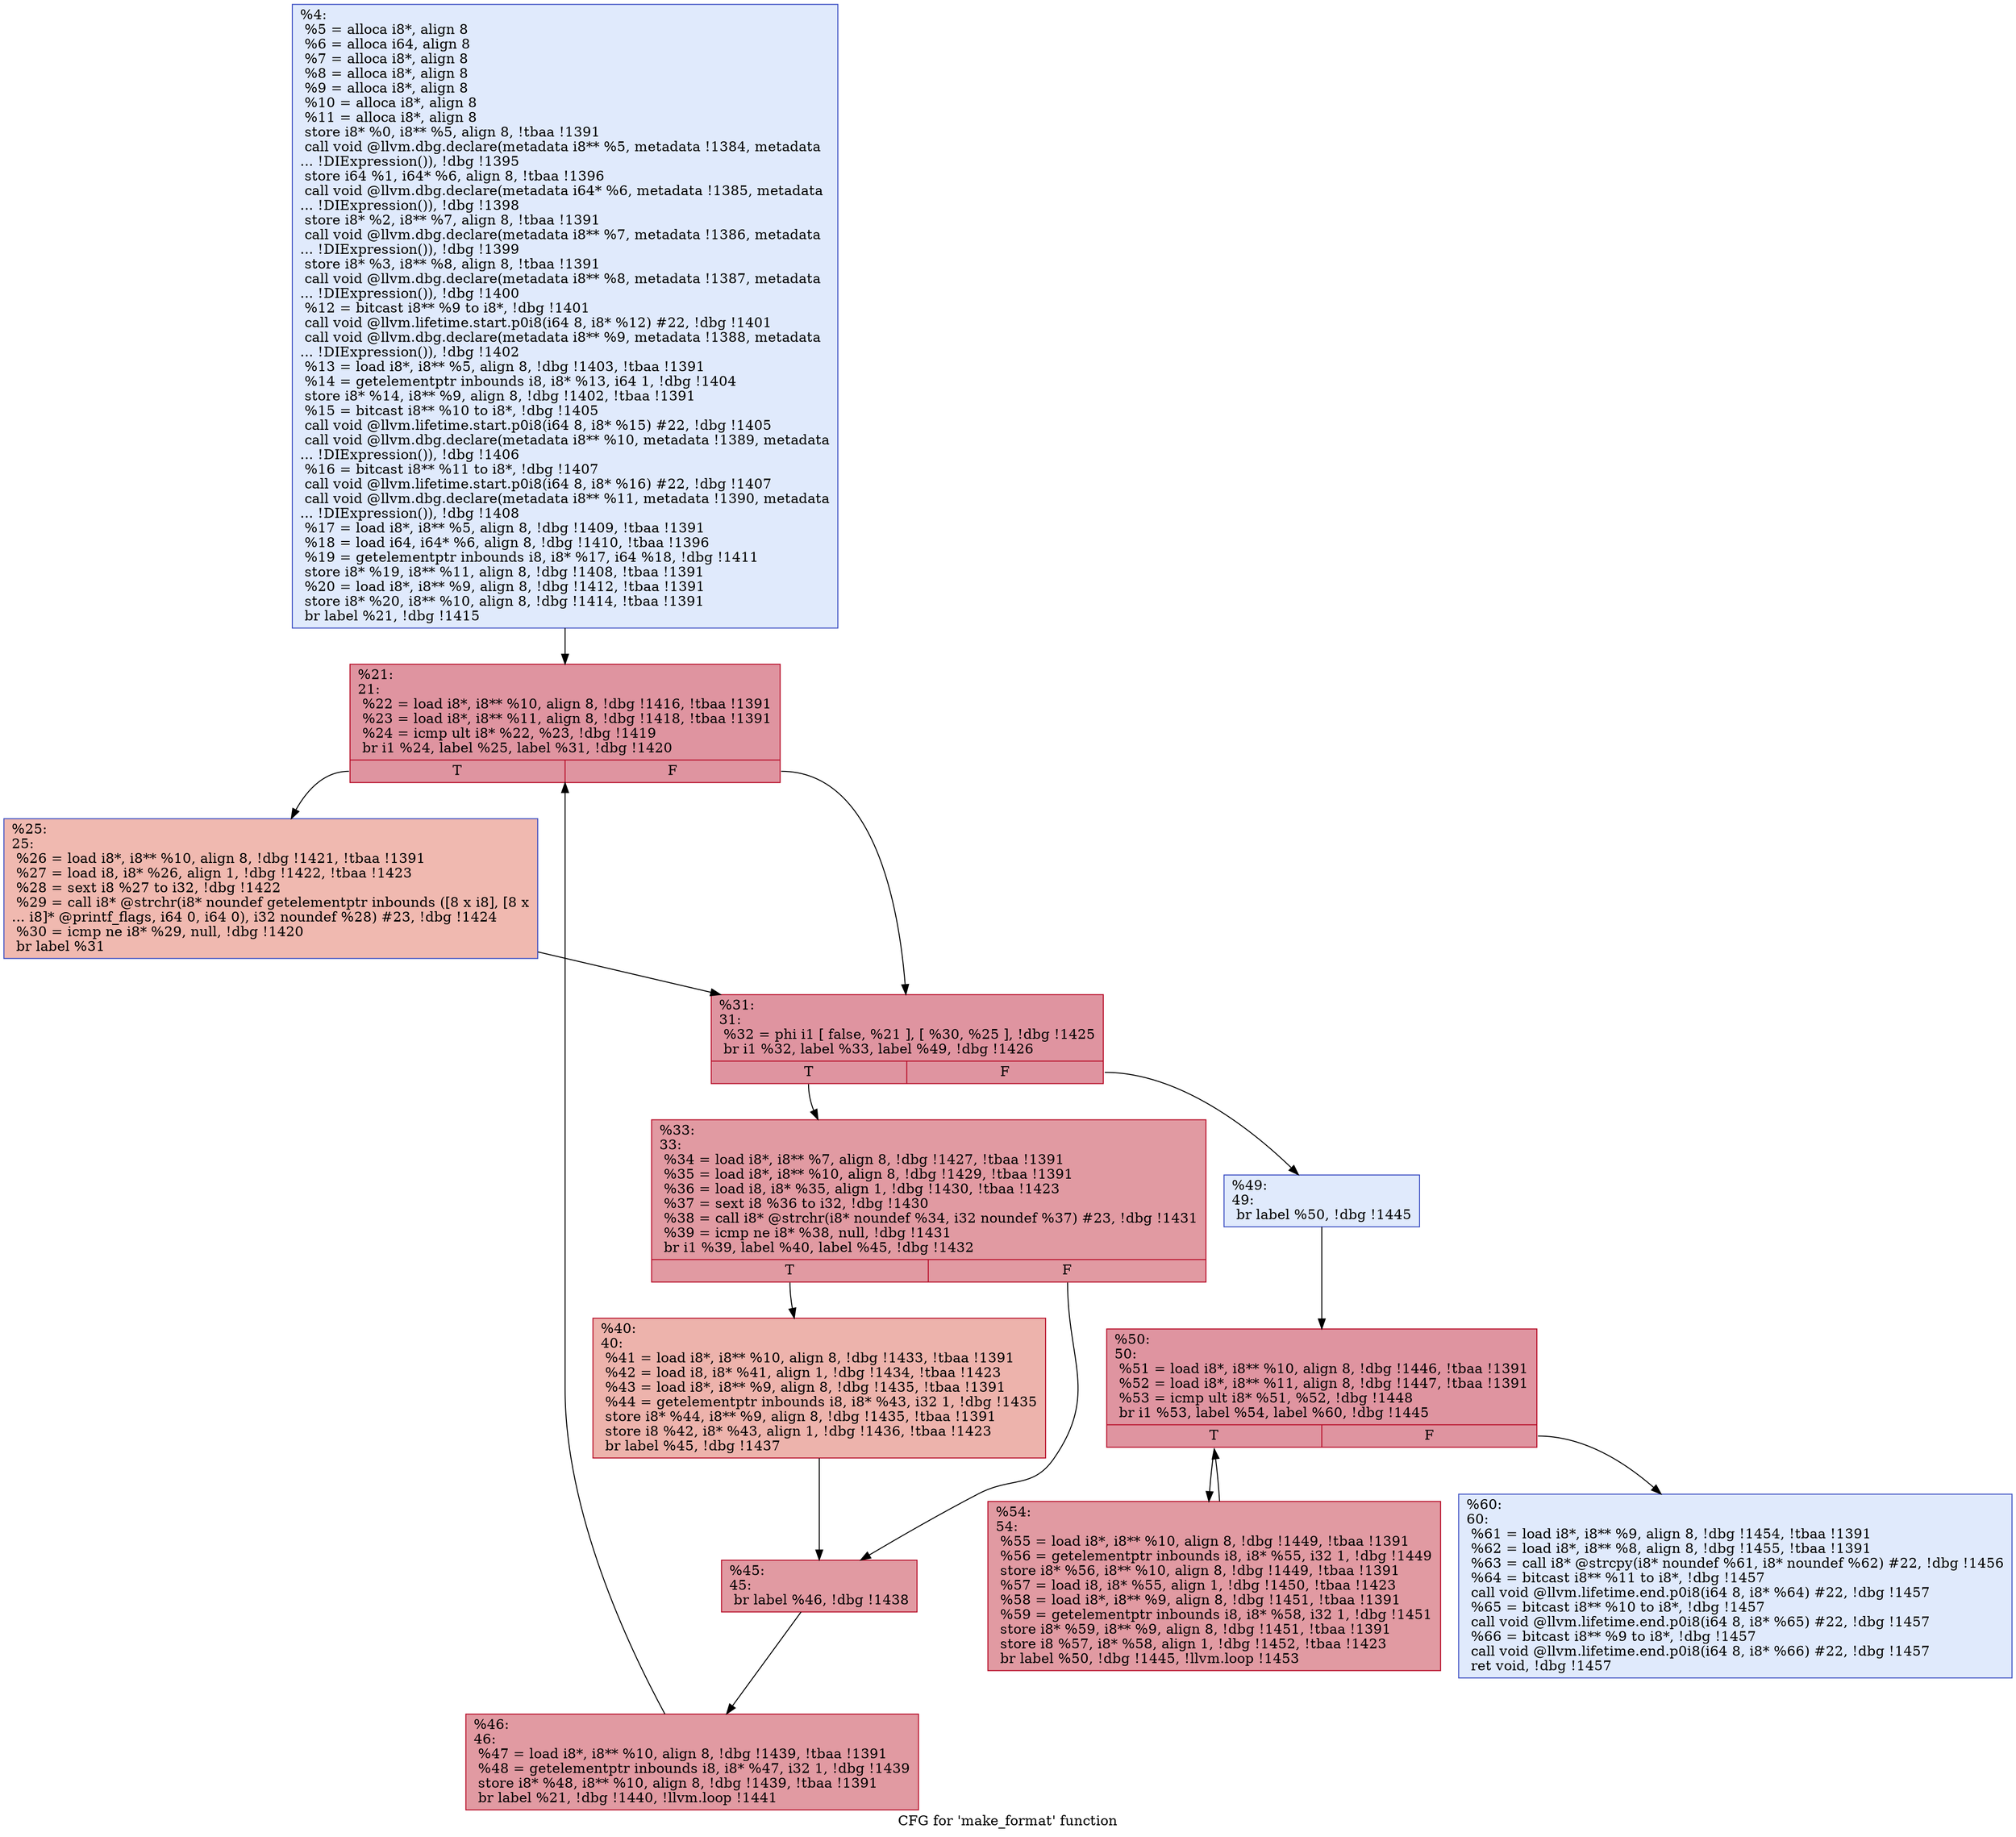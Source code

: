 digraph "CFG for 'make_format' function" {
	label="CFG for 'make_format' function";

	Node0x16753c0 [shape=record,color="#3d50c3ff", style=filled, fillcolor="#b9d0f970",label="{%4:\l  %5 = alloca i8*, align 8\l  %6 = alloca i64, align 8\l  %7 = alloca i8*, align 8\l  %8 = alloca i8*, align 8\l  %9 = alloca i8*, align 8\l  %10 = alloca i8*, align 8\l  %11 = alloca i8*, align 8\l  store i8* %0, i8** %5, align 8, !tbaa !1391\l  call void @llvm.dbg.declare(metadata i8** %5, metadata !1384, metadata\l... !DIExpression()), !dbg !1395\l  store i64 %1, i64* %6, align 8, !tbaa !1396\l  call void @llvm.dbg.declare(metadata i64* %6, metadata !1385, metadata\l... !DIExpression()), !dbg !1398\l  store i8* %2, i8** %7, align 8, !tbaa !1391\l  call void @llvm.dbg.declare(metadata i8** %7, metadata !1386, metadata\l... !DIExpression()), !dbg !1399\l  store i8* %3, i8** %8, align 8, !tbaa !1391\l  call void @llvm.dbg.declare(metadata i8** %8, metadata !1387, metadata\l... !DIExpression()), !dbg !1400\l  %12 = bitcast i8** %9 to i8*, !dbg !1401\l  call void @llvm.lifetime.start.p0i8(i64 8, i8* %12) #22, !dbg !1401\l  call void @llvm.dbg.declare(metadata i8** %9, metadata !1388, metadata\l... !DIExpression()), !dbg !1402\l  %13 = load i8*, i8** %5, align 8, !dbg !1403, !tbaa !1391\l  %14 = getelementptr inbounds i8, i8* %13, i64 1, !dbg !1404\l  store i8* %14, i8** %9, align 8, !dbg !1402, !tbaa !1391\l  %15 = bitcast i8** %10 to i8*, !dbg !1405\l  call void @llvm.lifetime.start.p0i8(i64 8, i8* %15) #22, !dbg !1405\l  call void @llvm.dbg.declare(metadata i8** %10, metadata !1389, metadata\l... !DIExpression()), !dbg !1406\l  %16 = bitcast i8** %11 to i8*, !dbg !1407\l  call void @llvm.lifetime.start.p0i8(i64 8, i8* %16) #22, !dbg !1407\l  call void @llvm.dbg.declare(metadata i8** %11, metadata !1390, metadata\l... !DIExpression()), !dbg !1408\l  %17 = load i8*, i8** %5, align 8, !dbg !1409, !tbaa !1391\l  %18 = load i64, i64* %6, align 8, !dbg !1410, !tbaa !1396\l  %19 = getelementptr inbounds i8, i8* %17, i64 %18, !dbg !1411\l  store i8* %19, i8** %11, align 8, !dbg !1408, !tbaa !1391\l  %20 = load i8*, i8** %9, align 8, !dbg !1412, !tbaa !1391\l  store i8* %20, i8** %10, align 8, !dbg !1414, !tbaa !1391\l  br label %21, !dbg !1415\l}"];
	Node0x16753c0 -> Node0x16765d0;
	Node0x16765d0 [shape=record,color="#b70d28ff", style=filled, fillcolor="#b70d2870",label="{%21:\l21:                                               \l  %22 = load i8*, i8** %10, align 8, !dbg !1416, !tbaa !1391\l  %23 = load i8*, i8** %11, align 8, !dbg !1418, !tbaa !1391\l  %24 = icmp ult i8* %22, %23, !dbg !1419\l  br i1 %24, label %25, label %31, !dbg !1420\l|{<s0>T|<s1>F}}"];
	Node0x16765d0:s0 -> Node0x1676620;
	Node0x16765d0:s1 -> Node0x1676670;
	Node0x1676620 [shape=record,color="#3d50c3ff", style=filled, fillcolor="#de614d70",label="{%25:\l25:                                               \l  %26 = load i8*, i8** %10, align 8, !dbg !1421, !tbaa !1391\l  %27 = load i8, i8* %26, align 1, !dbg !1422, !tbaa !1423\l  %28 = sext i8 %27 to i32, !dbg !1422\l  %29 = call i8* @strchr(i8* noundef getelementptr inbounds ([8 x i8], [8 x\l... i8]* @printf_flags, i64 0, i64 0), i32 noundef %28) #23, !dbg !1424\l  %30 = icmp ne i8* %29, null, !dbg !1420\l  br label %31\l}"];
	Node0x1676620 -> Node0x1676670;
	Node0x1676670 [shape=record,color="#b70d28ff", style=filled, fillcolor="#b70d2870",label="{%31:\l31:                                               \l  %32 = phi i1 [ false, %21 ], [ %30, %25 ], !dbg !1425\l  br i1 %32, label %33, label %49, !dbg !1426\l|{<s0>T|<s1>F}}"];
	Node0x1676670:s0 -> Node0x16766c0;
	Node0x1676670:s1 -> Node0x1676800;
	Node0x16766c0 [shape=record,color="#b70d28ff", style=filled, fillcolor="#bb1b2c70",label="{%33:\l33:                                               \l  %34 = load i8*, i8** %7, align 8, !dbg !1427, !tbaa !1391\l  %35 = load i8*, i8** %10, align 8, !dbg !1429, !tbaa !1391\l  %36 = load i8, i8* %35, align 1, !dbg !1430, !tbaa !1423\l  %37 = sext i8 %36 to i32, !dbg !1430\l  %38 = call i8* @strchr(i8* noundef %34, i32 noundef %37) #23, !dbg !1431\l  %39 = icmp ne i8* %38, null, !dbg !1431\l  br i1 %39, label %40, label %45, !dbg !1432\l|{<s0>T|<s1>F}}"];
	Node0x16766c0:s0 -> Node0x1676710;
	Node0x16766c0:s1 -> Node0x1676760;
	Node0x1676710 [shape=record,color="#b70d28ff", style=filled, fillcolor="#d6524470",label="{%40:\l40:                                               \l  %41 = load i8*, i8** %10, align 8, !dbg !1433, !tbaa !1391\l  %42 = load i8, i8* %41, align 1, !dbg !1434, !tbaa !1423\l  %43 = load i8*, i8** %9, align 8, !dbg !1435, !tbaa !1391\l  %44 = getelementptr inbounds i8, i8* %43, i32 1, !dbg !1435\l  store i8* %44, i8** %9, align 8, !dbg !1435, !tbaa !1391\l  store i8 %42, i8* %43, align 1, !dbg !1436, !tbaa !1423\l  br label %45, !dbg !1437\l}"];
	Node0x1676710 -> Node0x1676760;
	Node0x1676760 [shape=record,color="#b70d28ff", style=filled, fillcolor="#bb1b2c70",label="{%45:\l45:                                               \l  br label %46, !dbg !1438\l}"];
	Node0x1676760 -> Node0x16767b0;
	Node0x16767b0 [shape=record,color="#b70d28ff", style=filled, fillcolor="#bb1b2c70",label="{%46:\l46:                                               \l  %47 = load i8*, i8** %10, align 8, !dbg !1439, !tbaa !1391\l  %48 = getelementptr inbounds i8, i8* %47, i32 1, !dbg !1439\l  store i8* %48, i8** %10, align 8, !dbg !1439, !tbaa !1391\l  br label %21, !dbg !1440, !llvm.loop !1441\l}"];
	Node0x16767b0 -> Node0x16765d0;
	Node0x1676800 [shape=record,color="#3d50c3ff", style=filled, fillcolor="#b9d0f970",label="{%49:\l49:                                               \l  br label %50, !dbg !1445\l}"];
	Node0x1676800 -> Node0x1676850;
	Node0x1676850 [shape=record,color="#b70d28ff", style=filled, fillcolor="#b70d2870",label="{%50:\l50:                                               \l  %51 = load i8*, i8** %10, align 8, !dbg !1446, !tbaa !1391\l  %52 = load i8*, i8** %11, align 8, !dbg !1447, !tbaa !1391\l  %53 = icmp ult i8* %51, %52, !dbg !1448\l  br i1 %53, label %54, label %60, !dbg !1445\l|{<s0>T|<s1>F}}"];
	Node0x1676850:s0 -> Node0x16768a0;
	Node0x1676850:s1 -> Node0x16768f0;
	Node0x16768a0 [shape=record,color="#b70d28ff", style=filled, fillcolor="#bb1b2c70",label="{%54:\l54:                                               \l  %55 = load i8*, i8** %10, align 8, !dbg !1449, !tbaa !1391\l  %56 = getelementptr inbounds i8, i8* %55, i32 1, !dbg !1449\l  store i8* %56, i8** %10, align 8, !dbg !1449, !tbaa !1391\l  %57 = load i8, i8* %55, align 1, !dbg !1450, !tbaa !1423\l  %58 = load i8*, i8** %9, align 8, !dbg !1451, !tbaa !1391\l  %59 = getelementptr inbounds i8, i8* %58, i32 1, !dbg !1451\l  store i8* %59, i8** %9, align 8, !dbg !1451, !tbaa !1391\l  store i8 %57, i8* %58, align 1, !dbg !1452, !tbaa !1423\l  br label %50, !dbg !1445, !llvm.loop !1453\l}"];
	Node0x16768a0 -> Node0x1676850;
	Node0x16768f0 [shape=record,color="#3d50c3ff", style=filled, fillcolor="#b9d0f970",label="{%60:\l60:                                               \l  %61 = load i8*, i8** %9, align 8, !dbg !1454, !tbaa !1391\l  %62 = load i8*, i8** %8, align 8, !dbg !1455, !tbaa !1391\l  %63 = call i8* @strcpy(i8* noundef %61, i8* noundef %62) #22, !dbg !1456\l  %64 = bitcast i8** %11 to i8*, !dbg !1457\l  call void @llvm.lifetime.end.p0i8(i64 8, i8* %64) #22, !dbg !1457\l  %65 = bitcast i8** %10 to i8*, !dbg !1457\l  call void @llvm.lifetime.end.p0i8(i64 8, i8* %65) #22, !dbg !1457\l  %66 = bitcast i8** %9 to i8*, !dbg !1457\l  call void @llvm.lifetime.end.p0i8(i64 8, i8* %66) #22, !dbg !1457\l  ret void, !dbg !1457\l}"];
}
